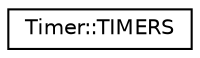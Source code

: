 digraph "クラス階層図"
{
 // LATEX_PDF_SIZE
  edge [fontname="Helvetica",fontsize="10",labelfontname="Helvetica",labelfontsize="10"];
  node [fontname="Helvetica",fontsize="10",shape=record];
  rankdir="LR";
  Node0 [label="Timer::TIMERS",height=0.2,width=0.4,color="black", fillcolor="white", style="filled",URL="$struct_timer_1_1_t_i_m_e_r_s.html",tooltip="タイマー変数をまとめた構造体"];
}
